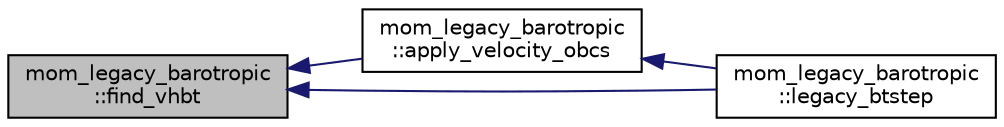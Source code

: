 digraph "mom_legacy_barotropic::find_vhbt"
{
 // INTERACTIVE_SVG=YES
  edge [fontname="Helvetica",fontsize="10",labelfontname="Helvetica",labelfontsize="10"];
  node [fontname="Helvetica",fontsize="10",shape=record];
  rankdir="LR";
  Node28 [label="mom_legacy_barotropic\l::find_vhbt",height=0.2,width=0.4,color="black", fillcolor="grey75", style="filled", fontcolor="black"];
  Node28 -> Node29 [dir="back",color="midnightblue",fontsize="10",style="solid",fontname="Helvetica"];
  Node29 [label="mom_legacy_barotropic\l::apply_velocity_obcs",height=0.2,width=0.4,color="black", fillcolor="white", style="filled",URL="$namespacemom__legacy__barotropic.html#a272a849d7cde70c0da337ad5ebdc0f62",tooltip="This subroutine applies the open boundary conditions on barotropic velocities and mass transports..."];
  Node29 -> Node30 [dir="back",color="midnightblue",fontsize="10",style="solid",fontname="Helvetica"];
  Node30 [label="mom_legacy_barotropic\l::legacy_btstep",height=0.2,width=0.4,color="black", fillcolor="white", style="filled",URL="$namespacemom__legacy__barotropic.html#ae039a54a1c82e3f4f53539e5dc2de6ea"];
  Node28 -> Node30 [dir="back",color="midnightblue",fontsize="10",style="solid",fontname="Helvetica"];
}
